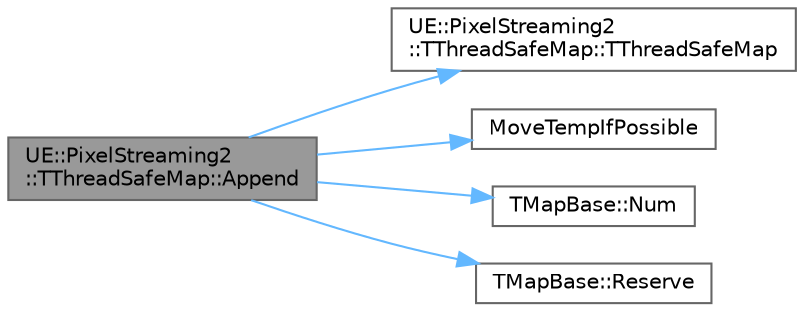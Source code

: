 digraph "UE::PixelStreaming2::TThreadSafeMap::Append"
{
 // INTERACTIVE_SVG=YES
 // LATEX_PDF_SIZE
  bgcolor="transparent";
  edge [fontname=Helvetica,fontsize=10,labelfontname=Helvetica,labelfontsize=10];
  node [fontname=Helvetica,fontsize=10,shape=box,height=0.2,width=0.4];
  rankdir="LR";
  Node1 [id="Node000001",label="UE::PixelStreaming2\l::TThreadSafeMap::Append",height=0.2,width=0.4,color="gray40", fillcolor="grey60", style="filled", fontcolor="black",tooltip="Move all items from another map into our map (if any keys are in both, the value from the other map w..."];
  Node1 -> Node2 [id="edge1_Node000001_Node000002",color="steelblue1",style="solid",tooltip=" "];
  Node2 [id="Node000002",label="UE::PixelStreaming2\l::TThreadSafeMap::TThreadSafeMap",height=0.2,width=0.4,color="grey40", fillcolor="white", style="filled",URL="$d3/d49/classUE_1_1PixelStreaming2_1_1TThreadSafeMap.html#a08fc47cda23256b852ab2544110ce0e7",tooltip=" "];
  Node1 -> Node3 [id="edge2_Node000001_Node000003",color="steelblue1",style="solid",tooltip=" "];
  Node3 [id="Node000003",label="MoveTempIfPossible",height=0.2,width=0.4,color="grey40", fillcolor="white", style="filled",URL="$d4/d24/UnrealTemplate_8h.html#aa0a9897f3eb4c8a5771f3702d2ed9819",tooltip="MoveTempIfPossible will cast a reference to an rvalue reference."];
  Node1 -> Node4 [id="edge3_Node000001_Node000004",color="steelblue1",style="solid",tooltip=" "];
  Node4 [id="Node000004",label="TMapBase::Num",height=0.2,width=0.4,color="grey40", fillcolor="white", style="filled",URL="$d8/dad/classTMapBase.html#ab3bfeb512cd70734cd34e17582475a36",tooltip=" "];
  Node1 -> Node5 [id="edge4_Node000001_Node000005",color="steelblue1",style="solid",tooltip=" "];
  Node5 [id="Node000005",label="TMapBase::Reserve",height=0.2,width=0.4,color="grey40", fillcolor="white", style="filled",URL="$d8/dad/classTMapBase.html#a4618c85ab026babf4ee71ef048010ac1",tooltip="Preallocates enough memory to contain Number elements."];
}
